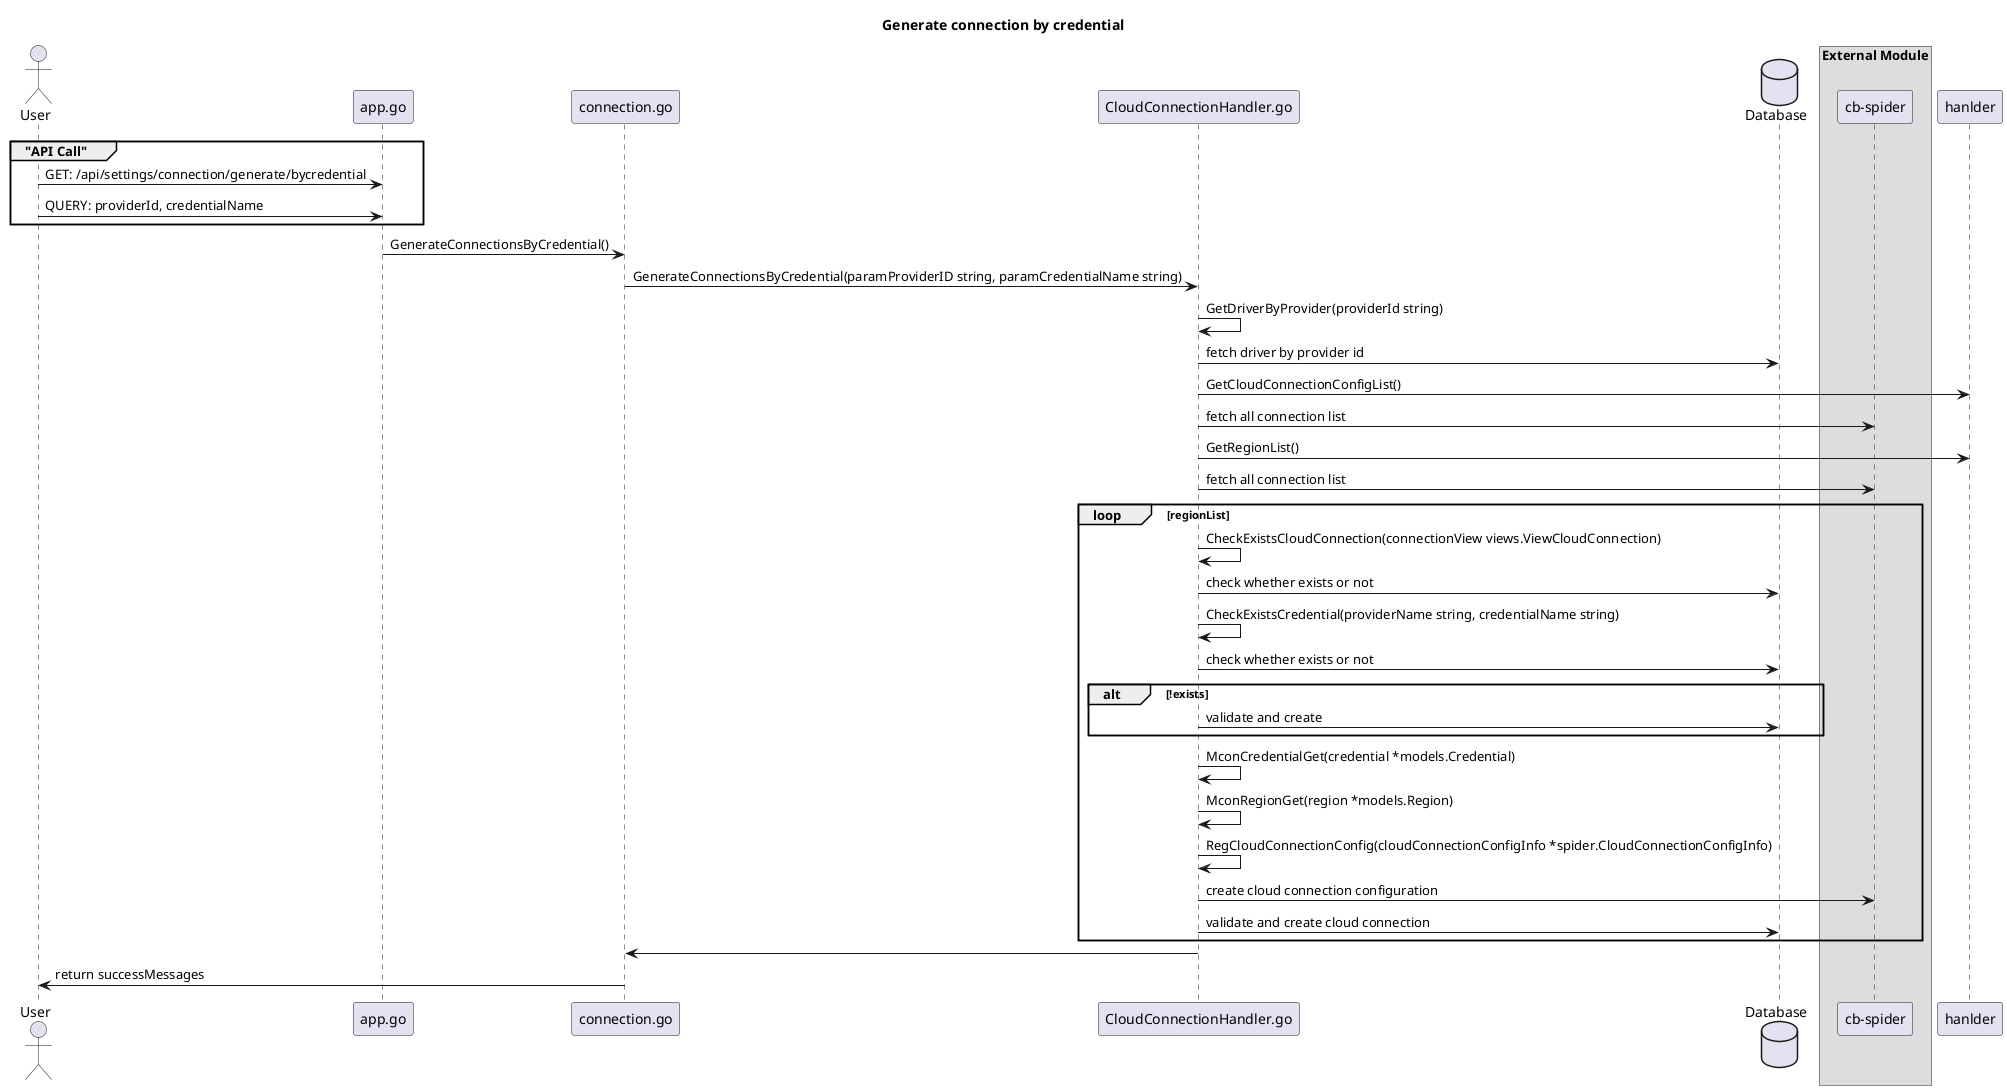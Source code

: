 @startuml

title "Generate connection by credential"

actor User as user

participant "app.go" as app
participant "connection.go" as route
participant "CloudConnectionHandler.go" as handler
database Database as DB

box "External Module"
participant "cb-spider" as spider
end box

group "API Call"
    user    -> app : GET: /api/settings/connection/generate/bycredential
    user    -> app : QUERY: providerId, credentialName
end

app     -> route: GenerateConnectionsByCredential()
route     -> handler: GenerateConnectionsByCredential(paramProviderID string, paramCredentialName string)
handler -> handler: GetDriverByProvider(providerId string)
handler -> DB: fetch driver by provider id

handler -> hanlder: GetCloudConnectionConfigList()
handler -> spider: fetch all connection list

handler -> hanlder: GetRegionList()
handler -> spider: fetch all connection list

loop regionList
    handler -> handler: CheckExistsCloudConnection(connectionView views.ViewCloudConnection)
    handler -> DB: check whether exists or not

    handler -> handler: CheckExistsCredential(providerName string, credentialName string)
    handler -> DB: check whether exists or not
    alt !exists
        handler -> DB: validate and create
    end

    handler -> handler: MconCredentialGet(credential *models.Credential)
    handler -> handler: MconRegionGet(region *models.Region)

    handler -> handler: RegCloudConnectionConfig(cloudConnectionConfigInfo *spider.CloudConnectionConfigInfo)
    handler -> spider: create cloud connection configuration
    handler -> DB: validate and create cloud connection
end
route <- handler: 
user <- route : return successMessages
@enduml
